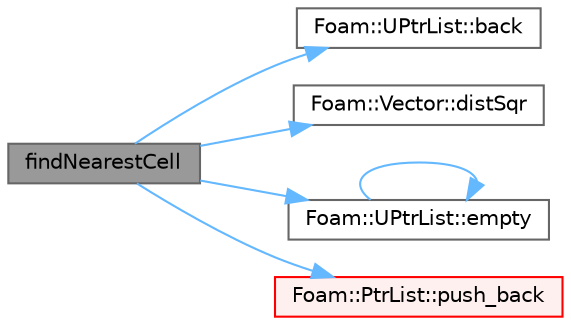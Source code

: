 digraph "findNearestCell"
{
 // LATEX_PDF_SIZE
  bgcolor="transparent";
  edge [fontname=Helvetica,fontsize=10,labelfontname=Helvetica,labelfontsize=10];
  node [fontname=Helvetica,fontsize=10,shape=box,height=0.2,width=0.4];
  rankdir="LR";
  Node1 [id="Node000001",label="findNearestCell",height=0.2,width=0.4,color="gray40", fillcolor="grey60", style="filled", fontcolor="black",tooltip=" "];
  Node1 -> Node2 [id="edge1_Node000001_Node000002",color="steelblue1",style="solid",tooltip=" "];
  Node2 [id="Node000002",label="Foam::UPtrList::back",height=0.2,width=0.4,color="grey40", fillcolor="white", style="filled",URL="$classFoam_1_1UPtrList.html#a4a557503c0b752dd1bd74295f499129f",tooltip=" "];
  Node1 -> Node3 [id="edge2_Node000001_Node000003",color="steelblue1",style="solid",tooltip=" "];
  Node3 [id="Node000003",label="Foam::Vector::distSqr",height=0.2,width=0.4,color="grey40", fillcolor="white", style="filled",URL="$classFoam_1_1Vector.html#a882fe666f342c1855efecf1623987ef6",tooltip=" "];
  Node1 -> Node4 [id="edge3_Node000001_Node000004",color="steelblue1",style="solid",tooltip=" "];
  Node4 [id="Node000004",label="Foam::UPtrList::empty",height=0.2,width=0.4,color="grey40", fillcolor="white", style="filled",URL="$classFoam_1_1UPtrList.html#a3f6fc5de06a318920d84f3c3742db07f",tooltip=" "];
  Node4 -> Node4 [id="edge4_Node000004_Node000004",color="steelblue1",style="solid",tooltip=" "];
  Node1 -> Node5 [id="edge5_Node000001_Node000005",color="steelblue1",style="solid",tooltip=" "];
  Node5 [id="Node000005",label="Foam::PtrList::push_back",height=0.2,width=0.4,color="red", fillcolor="#FFF0F0", style="filled",URL="$classFoam_1_1PtrList.html#a3809aca9dcd2c52a4711126018cc961d",tooltip=" "];
}
